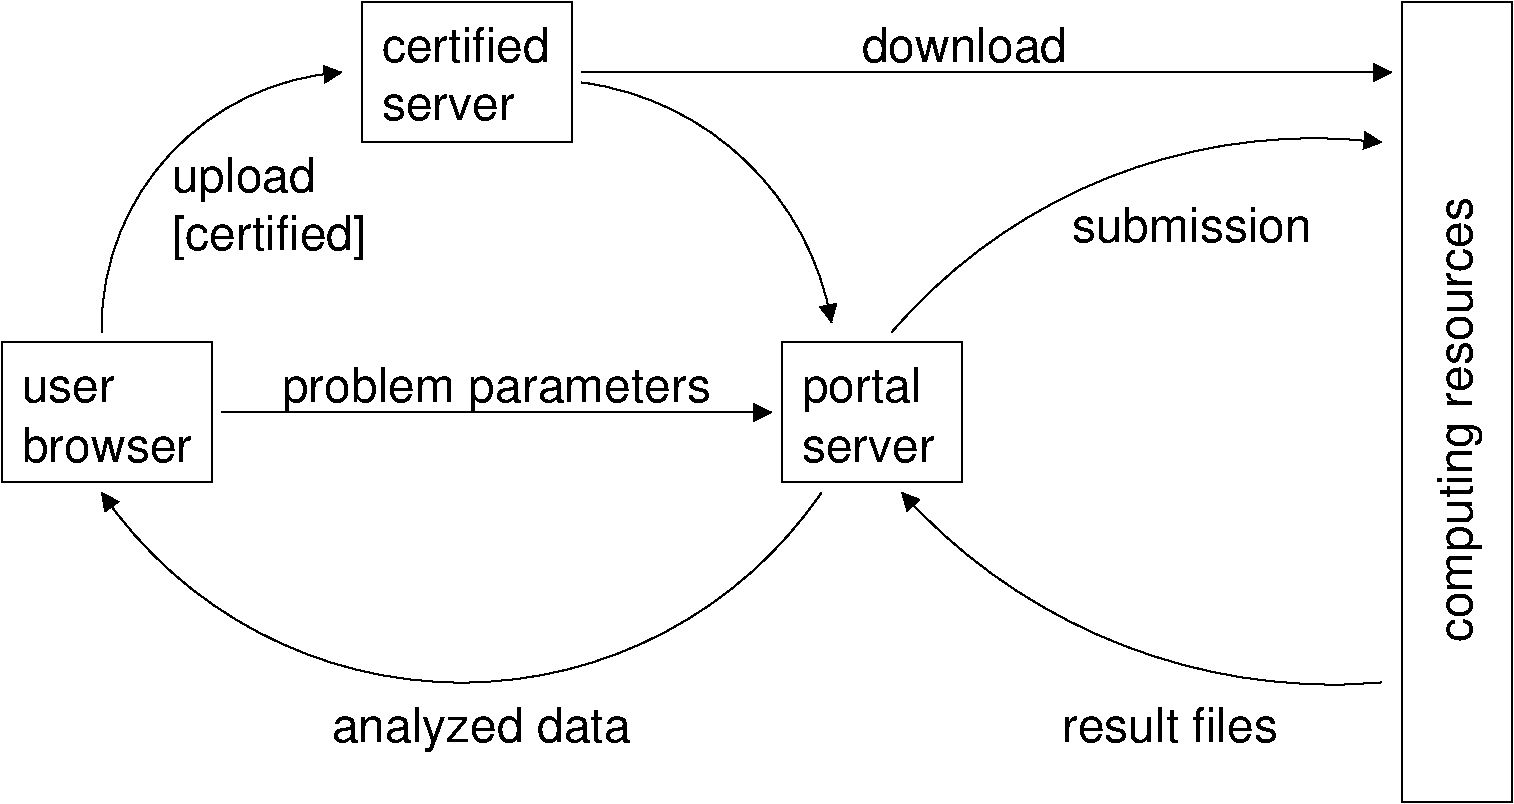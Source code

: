 #FIG 3.2
Landscape
Center
Inches
Letter  
100.00
Single
-2
1200 2
0 32 #c6b797
0 33 #eff8ff
0 34 #dccba6
0 35 #404040
0 36 #808080
0 37 #c0c0c0
0 38 #e0e0e0
0 39 #8e8f8e
0 40 #aaaaaa
0 41 #555555
0 42 #8e8e8e
0 43 #d7d7d7
0 44 #aeaeae
0 45 #bebebe
0 46 #515151
0 47 #e7e3e7
0 48 #000049
0 49 #797979
0 50 #303430
0 51 #414141
0 52 #c7b696
0 53 #414541
5 1 0 1 0 7 50 -1 -1 0.000 0 0 1 0 3900.000 3031.579 6600 4875 3825 6300 1200 4875
	1 1 1.00 120.00 120.00
5 1 0 1 0 7 50 -1 -1 0.000 0 0 1 0 10432.102 1969.560 10800 6300 8475 5850 7200 4875
	1 1 1.00 120.00 120.00
5 1 0 1 0 7 50 -1 -1 0.000 0 0 1 0 10290.818 6388.164 7125 3675 9075 2400 10800 2250
	1 1 1.00 120.00 120.00
5 1 0 1 0 7 50 -1 -1 0.000 0 0 1 0 3125.700 3646.800 1200 3675 1725 2325 3000 1725
	1 1 1.00 120.00 120.00
5 1 0 1 0 7 50 -1 -1 0.000 0 0 1 0 4517.500 3970.833 4800 1800 6300 2700 6675 3600
	1 1 1.00 120.00 120.00
6 6300 3750 7650 4800
2 2 0 1 0 7 50 -1 -1 0.000 0 0 -1 0 0 5
	 6300 3750 7650 3750 7650 4800 6300 4800 6300 3750
4 0 0 50 -1 16 24 0.0000 4 210 1035 6450 4650 server\001
4 0 0 50 -1 16 24 0.0000 4 360 945 6450 4200 portal\001
-6
6 3150 1200 4725 2250
2 2 0 1 0 7 50 -1 -1 0.000 0 0 -1 0 0 5
	 3150 1200 4725 1200 4725 2250 3150 2250 3150 1200
4 0 0 50 -1 16 24 0.0000 4 285 1335 3300 1650 certified\001
4 0 0 50 -1 16 24 0.0000 4 210 1035 3300 2085 server\001
-6
2 2 0 1 0 7 50 -1 -1 0.000 0 0 -1 0 0 5
	 10950 1200 11775 1200 11775 7200 10950 7200 10950 1200
2 1 0 1 0 7 50 -1 -1 0.000 0 0 -1 1 0 2
	1 1 1.00 120.00 120.00
	 4800 1725 10875 1725
2 1 0 1 0 7 50 -1 -1 0.000 0 0 -1 1 0 2
	1 1 1.00 120.00 120.00
	 2100 4275 6225 4275
2 2 0 1 0 7 50 -1 -1 0.000 0 0 -1 0 0 5
	 450 3750 2025 3750 2025 4800 450 4800 450 3750
4 0 0 50 -1 16 24 1.5708 4 360 3420 11475 6000 computing resources\001
4 0 0 50 -1 16 24 0.0000 4 285 1575 6900 1650 download\001
4 0 0 50 -1 16 24 0.0000 4 360 2280 2925 6750 analyzed data\001
4 0 0 50 -1 16 24 0.0000 4 285 1695 8400 6750 result files\001
4 0 0 50 -1 16 24 0.0000 4 285 1845 8475 3000 submission\001
4 0 0 50 -1 16 24 0.0000 4 360 3285 2550 4200 problem parameters\001
4 0 0 50 -1 16 24 0.0000 4 285 1320 600 4650 browser\001
4 0 0 50 -1 16 24 0.0000 4 210 720 600 4200 user\001
4 0 0 50 -1 16 24 0.0000 4 360 1110 1725 2625 upload\001
4 0 0 50 -1 16 24 0.0000 4 360 1545 1725 3060 [certified]\001
